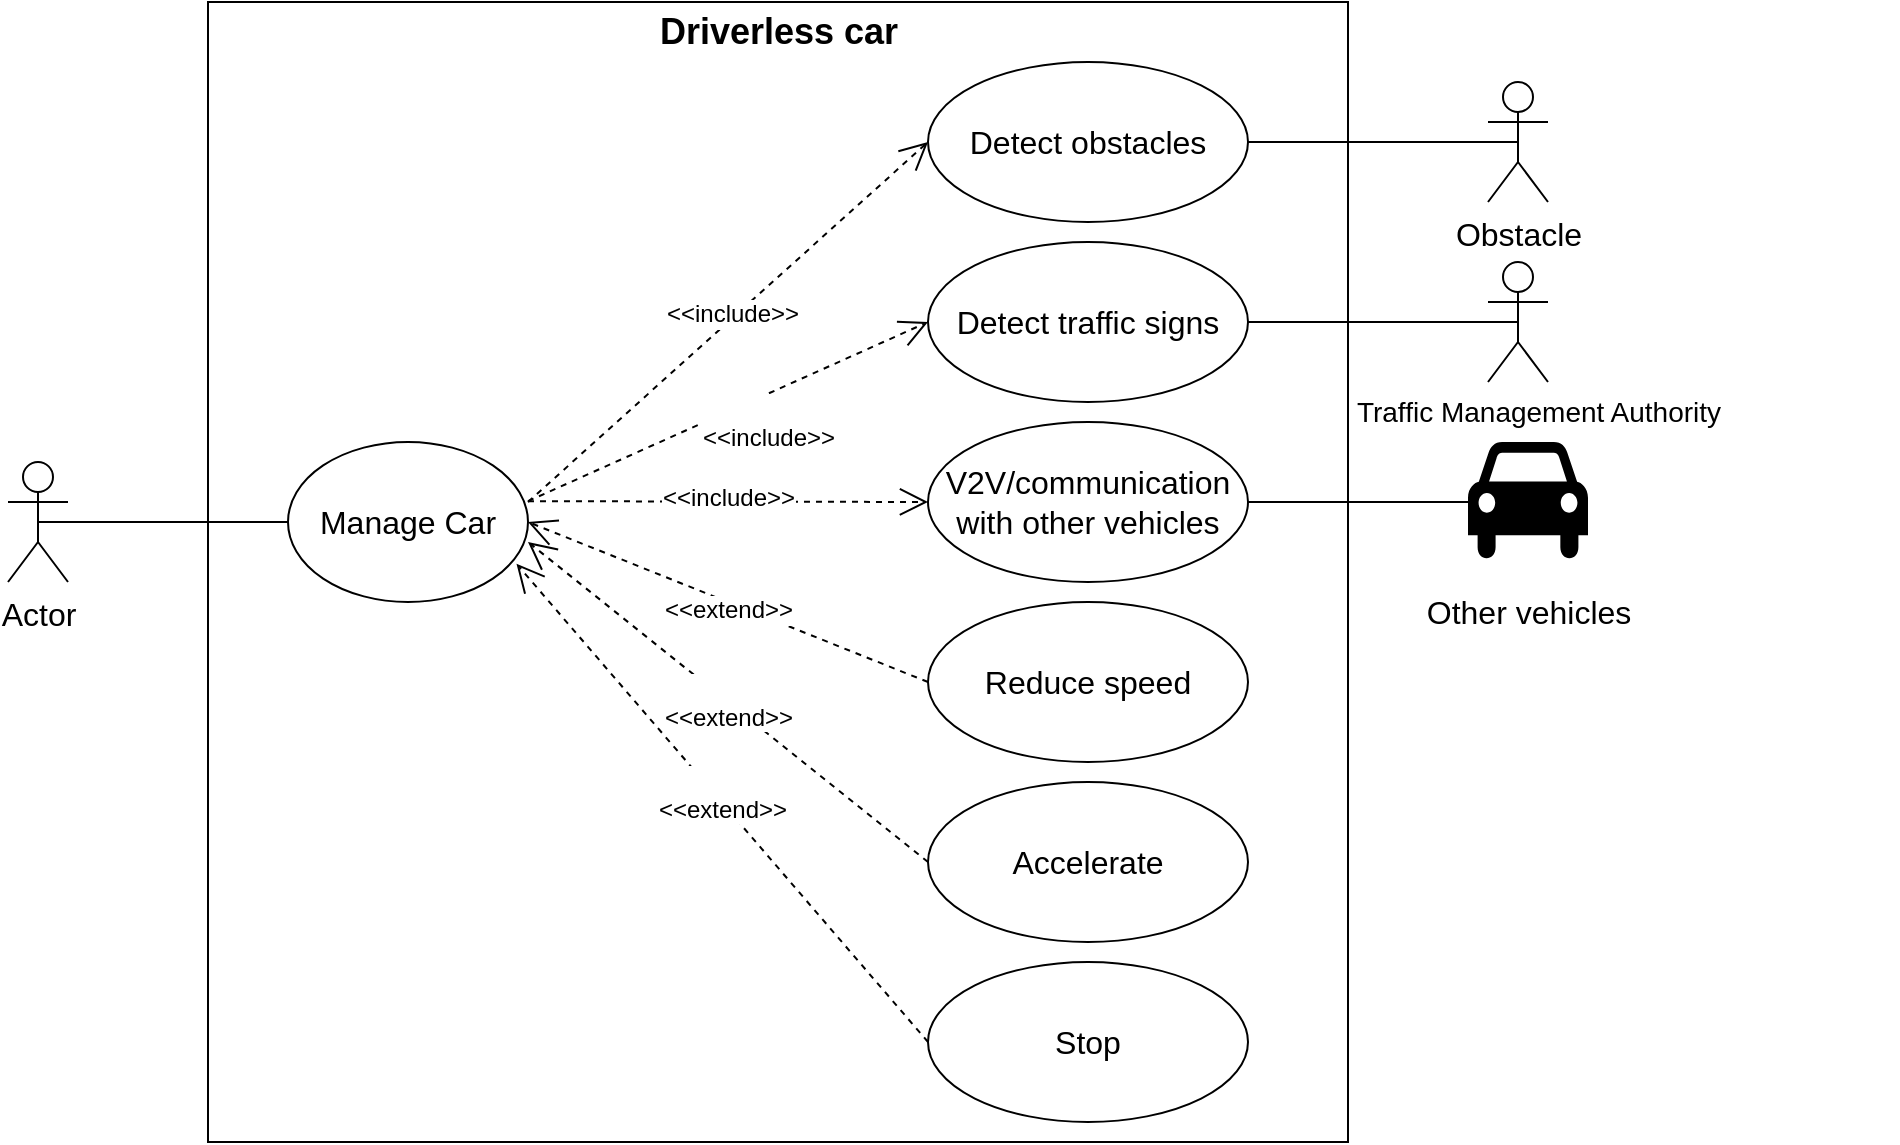 <mxfile version="20.5.2" type="github">
  <diagram id="jSq8YboeQ8LMeiUTRVl8" name="Page-1">
    <mxGraphModel dx="1221" dy="681" grid="1" gridSize="10" guides="1" tooltips="1" connect="1" arrows="1" fold="1" page="1" pageScale="1" pageWidth="850" pageHeight="1100" math="0" shadow="0">
      <root>
        <mxCell id="0" />
        <mxCell id="1" parent="0" />
        <mxCell id="NhqcHmSL0X8ifgXbSVVC-36" value="" style="group" parent="1" vertex="1" connectable="0">
          <mxGeometry x="80" y="260" width="945" height="570" as="geometry" />
        </mxCell>
        <mxCell id="NhqcHmSL0X8ifgXbSVVC-19" value="" style="group" parent="NhqcHmSL0X8ifgXbSVVC-36" vertex="1" connectable="0">
          <mxGeometry width="670" height="570" as="geometry" />
        </mxCell>
        <mxCell id="NhqcHmSL0X8ifgXbSVVC-1" value="" style="whiteSpace=wrap;html=1;aspect=fixed;" parent="NhqcHmSL0X8ifgXbSVVC-19" vertex="1">
          <mxGeometry x="100" width="570" height="570" as="geometry" />
        </mxCell>
        <mxCell id="NhqcHmSL0X8ifgXbSVVC-2" value="&lt;font style=&quot;font-size: 18px;&quot;&gt;&lt;b&gt;Driverless car&lt;/b&gt;&lt;/font&gt;" style="text;html=1;strokeColor=none;fillColor=none;align=center;verticalAlign=middle;whiteSpace=wrap;rounded=0;" parent="NhqcHmSL0X8ifgXbSVVC-19" vertex="1">
          <mxGeometry x="317.5" width="135" height="30" as="geometry" />
        </mxCell>
        <mxCell id="NhqcHmSL0X8ifgXbSVVC-3" value="Manage Car" style="ellipse;whiteSpace=wrap;html=1;fontSize=16;" parent="NhqcHmSL0X8ifgXbSVVC-19" vertex="1">
          <mxGeometry x="140" y="220" width="120" height="80" as="geometry" />
        </mxCell>
        <mxCell id="NhqcHmSL0X8ifgXbSVVC-4" value="Detect obstacles" style="ellipse;whiteSpace=wrap;html=1;fontSize=16;" parent="NhqcHmSL0X8ifgXbSVVC-19" vertex="1">
          <mxGeometry x="460" y="30" width="160" height="80" as="geometry" />
        </mxCell>
        <mxCell id="NhqcHmSL0X8ifgXbSVVC-5" value="V2V/communication&lt;br style=&quot;font-size: 16px;&quot;&gt;with other vehicles" style="ellipse;whiteSpace=wrap;html=1;fontSize=16;" parent="NhqcHmSL0X8ifgXbSVVC-19" vertex="1">
          <mxGeometry x="460" y="210" width="160" height="80" as="geometry" />
        </mxCell>
        <mxCell id="NhqcHmSL0X8ifgXbSVVC-6" value="Detect traffic signs" style="ellipse;whiteSpace=wrap;html=1;fontSize=16;" parent="NhqcHmSL0X8ifgXbSVVC-19" vertex="1">
          <mxGeometry x="460" y="120" width="160" height="80" as="geometry" />
        </mxCell>
        <mxCell id="NhqcHmSL0X8ifgXbSVVC-7" value="Stop" style="ellipse;whiteSpace=wrap;html=1;fontSize=16;" parent="NhqcHmSL0X8ifgXbSVVC-19" vertex="1">
          <mxGeometry x="460" y="480" width="160" height="80" as="geometry" />
        </mxCell>
        <mxCell id="NhqcHmSL0X8ifgXbSVVC-8" value="Accelerate" style="ellipse;whiteSpace=wrap;html=1;fontSize=16;" parent="NhqcHmSL0X8ifgXbSVVC-19" vertex="1">
          <mxGeometry x="460" y="390" width="160" height="80" as="geometry" />
        </mxCell>
        <mxCell id="NhqcHmSL0X8ifgXbSVVC-9" value="Reduce speed" style="ellipse;whiteSpace=wrap;html=1;fontSize=16;" parent="NhqcHmSL0X8ifgXbSVVC-19" vertex="1">
          <mxGeometry x="460" y="300" width="160" height="80" as="geometry" />
        </mxCell>
        <mxCell id="NhqcHmSL0X8ifgXbSVVC-10" value="&lt;font style=&quot;font-size: 12px;&quot;&gt;&amp;lt;&amp;lt;include&amp;gt;&amp;gt;&lt;/font&gt;" style="endArrow=open;endSize=12;dashed=1;html=1;rounded=0;entryX=0;entryY=0.5;entryDx=0;entryDy=0;strokeWidth=1;align=center;textDirection=ltr;" parent="NhqcHmSL0X8ifgXbSVVC-19" target="NhqcHmSL0X8ifgXbSVVC-4" edge="1">
          <mxGeometry x="0.035" y="2" width="160" relative="1" as="geometry">
            <mxPoint x="260" y="250" as="sourcePoint" />
            <mxPoint x="400" y="280" as="targetPoint" />
            <mxPoint as="offset" />
          </mxGeometry>
        </mxCell>
        <mxCell id="NhqcHmSL0X8ifgXbSVVC-11" value="&lt;font style=&quot;font-size: 12px;&quot;&gt;&lt;br&gt;&lt;span style=&quot;color: rgb(0, 0, 0); font-family: Helvetica; font-style: normal; font-variant-ligatures: normal; font-variant-caps: normal; font-weight: 400; letter-spacing: normal; orphans: 2; text-align: center; text-indent: 0px; text-transform: none; widows: 2; word-spacing: 0px; -webkit-text-stroke-width: 0px; background-color: rgb(255, 255, 255); text-decoration-thickness: initial; text-decoration-style: initial; text-decoration-color: initial; float: none; display: inline !important;&quot;&gt;&amp;lt;&amp;lt;extend&amp;gt;&amp;gt;&lt;/span&gt;&lt;br&gt;&lt;/font&gt;" style="endArrow=open;endSize=12;dashed=1;html=1;rounded=0;strokeWidth=1;exitX=0;exitY=0.5;exitDx=0;exitDy=0;entryX=0.952;entryY=0.761;entryDx=0;entryDy=0;entryPerimeter=0;" parent="NhqcHmSL0X8ifgXbSVVC-19" source="NhqcHmSL0X8ifgXbSVVC-7" target="NhqcHmSL0X8ifgXbSVVC-3" edge="1">
          <mxGeometry x="0.024" y="-3" width="160" relative="1" as="geometry">
            <mxPoint x="260" y="250" as="sourcePoint" />
            <mxPoint x="250" y="270" as="targetPoint" />
            <mxPoint as="offset" />
          </mxGeometry>
        </mxCell>
        <mxCell id="NhqcHmSL0X8ifgXbSVVC-12" value="&lt;font style=&quot;font-size: 12px;&quot;&gt;&lt;br&gt;&lt;span style=&quot;color: rgb(0, 0, 0); font-family: Helvetica; font-style: normal; font-variant-ligatures: normal; font-variant-caps: normal; font-weight: 400; letter-spacing: normal; orphans: 2; text-align: center; text-indent: 0px; text-transform: none; widows: 2; word-spacing: 0px; -webkit-text-stroke-width: 0px; background-color: rgb(255, 255, 255); text-decoration-thickness: initial; text-decoration-style: initial; text-decoration-color: initial; float: none; display: inline !important;&quot;&gt;&amp;lt;&amp;lt;extend&amp;gt;&amp;gt;&lt;/span&gt;&lt;br&gt;&lt;/font&gt;" style="endArrow=open;endSize=12;dashed=1;html=1;rounded=0;strokeWidth=1;exitX=0;exitY=0.5;exitDx=0;exitDy=0;" parent="NhqcHmSL0X8ifgXbSVVC-19" source="NhqcHmSL0X8ifgXbSVVC-8" edge="1">
          <mxGeometry width="160" relative="1" as="geometry">
            <mxPoint x="260" y="250" as="sourcePoint" />
            <mxPoint x="260" y="270" as="targetPoint" />
            <mxPoint as="offset" />
          </mxGeometry>
        </mxCell>
        <mxCell id="NhqcHmSL0X8ifgXbSVVC-13" value="&lt;font style=&quot;font-size: 12px;&quot;&gt;&amp;lt;&amp;lt;extend&amp;gt;&amp;gt;&lt;/font&gt;" style="endArrow=open;endSize=12;dashed=1;html=1;rounded=0;strokeWidth=1;exitX=0;exitY=0.5;exitDx=0;exitDy=0;entryX=1;entryY=0.5;entryDx=0;entryDy=0;" parent="NhqcHmSL0X8ifgXbSVVC-19" source="NhqcHmSL0X8ifgXbSVVC-9" target="NhqcHmSL0X8ifgXbSVVC-3" edge="1">
          <mxGeometry x="-0.018" y="4" width="160" relative="1" as="geometry">
            <mxPoint x="260" y="249.58" as="sourcePoint" />
            <mxPoint x="420" y="249.58" as="targetPoint" />
            <mxPoint as="offset" />
          </mxGeometry>
        </mxCell>
        <mxCell id="NhqcHmSL0X8ifgXbSVVC-14" value="&lt;font style=&quot;font-size: 12px;&quot;&gt;&lt;br&gt;&lt;span style=&quot;color: rgb(0, 0, 0); font-family: Helvetica; font-style: normal; font-variant-ligatures: normal; font-variant-caps: normal; font-weight: 400; letter-spacing: normal; orphans: 2; text-indent: 0px; text-transform: none; widows: 2; word-spacing: 0px; -webkit-text-stroke-width: 0px; background-color: rgb(255, 255, 255); text-decoration-thickness: initial; text-decoration-style: initial; text-decoration-color: initial; float: none; display: inline !important;&quot;&gt;&amp;lt;&amp;lt;include&amp;gt;&amp;gt;&lt;/span&gt;&lt;br&gt;&lt;/font&gt;" style="endArrow=open;endSize=12;dashed=1;html=1;rounded=0;strokeWidth=1;entryX=0;entryY=0.5;entryDx=0;entryDy=0;verticalAlign=middle;align=center;horizontal=1;" parent="NhqcHmSL0X8ifgXbSVVC-19" target="NhqcHmSL0X8ifgXbSVVC-5" edge="1">
          <mxGeometry x="-0.0" y="10" width="160" relative="1" as="geometry">
            <mxPoint x="260" y="249.58" as="sourcePoint" />
            <mxPoint x="420" y="249.58" as="targetPoint" />
            <mxPoint as="offset" />
          </mxGeometry>
        </mxCell>
        <mxCell id="NhqcHmSL0X8ifgXbSVVC-15" value="&lt;font style=&quot;font-size: 12px;&quot;&gt;&lt;br&gt;&lt;span style=&quot;color: rgb(0, 0, 0); font-family: Helvetica; font-style: normal; font-variant-ligatures: normal; font-variant-caps: normal; font-weight: 400; letter-spacing: normal; orphans: 2; text-align: center; text-indent: 0px; text-transform: none; widows: 2; word-spacing: 0px; -webkit-text-stroke-width: 0px; background-color: rgb(255, 255, 255); text-decoration-thickness: initial; text-decoration-style: initial; text-decoration-color: initial; float: none; display: inline !important;&quot;&gt;&amp;lt;&amp;lt;include&amp;gt;&amp;gt;&lt;/span&gt;&lt;br&gt;&lt;/font&gt;" style="endArrow=open;endSize=12;dashed=1;html=1;rounded=0;strokeWidth=1;entryX=0;entryY=0.5;entryDx=0;entryDy=0;" parent="NhqcHmSL0X8ifgXbSVVC-19" target="NhqcHmSL0X8ifgXbSVVC-6" edge="1">
          <mxGeometry x="0.147" y="-13" width="160" relative="1" as="geometry">
            <mxPoint x="260" y="249.58" as="sourcePoint" />
            <mxPoint x="420" y="249.58" as="targetPoint" />
            <mxPoint as="offset" />
          </mxGeometry>
        </mxCell>
        <mxCell id="NhqcHmSL0X8ifgXbSVVC-17" value="&lt;font style=&quot;font-size: 16px;&quot;&gt;Actor&lt;/font&gt;" style="shape=umlActor;verticalLabelPosition=bottom;verticalAlign=top;html=1;" parent="NhqcHmSL0X8ifgXbSVVC-19" vertex="1">
          <mxGeometry y="230" width="30" height="60" as="geometry" />
        </mxCell>
        <mxCell id="NhqcHmSL0X8ifgXbSVVC-20" value="&lt;font style=&quot;font-size: 16px;&quot;&gt;Obstacle&lt;/font&gt;" style="shape=umlActor;verticalLabelPosition=bottom;verticalAlign=top;html=1;labelPosition=center;align=center;" parent="NhqcHmSL0X8ifgXbSVVC-36" vertex="1">
          <mxGeometry x="740" y="40" width="30" height="60" as="geometry" />
        </mxCell>
        <mxCell id="NhqcHmSL0X8ifgXbSVVC-21" value="" style="shape=umlActor;verticalLabelPosition=bottom;verticalAlign=top;html=1;" parent="NhqcHmSL0X8ifgXbSVVC-36" vertex="1">
          <mxGeometry x="740" y="130" width="30" height="60" as="geometry" />
        </mxCell>
        <mxCell id="NhqcHmSL0X8ifgXbSVVC-32" value="" style="endArrow=none;html=1;rounded=0;strokeWidth=1;exitX=0.5;exitY=0.5;exitDx=0;exitDy=0;exitPerimeter=0;" parent="NhqcHmSL0X8ifgXbSVVC-36" source="NhqcHmSL0X8ifgXbSVVC-17" edge="1">
          <mxGeometry width="50" height="50" relative="1" as="geometry">
            <mxPoint x="240" y="300" as="sourcePoint" />
            <mxPoint x="140" y="260" as="targetPoint" />
          </mxGeometry>
        </mxCell>
        <mxCell id="NhqcHmSL0X8ifgXbSVVC-33" value="" style="endArrow=none;html=1;rounded=0;strokeWidth=1;entryX=0.5;entryY=0.5;entryDx=0;entryDy=0;entryPerimeter=0;exitX=1;exitY=0.5;exitDx=0;exitDy=0;" parent="NhqcHmSL0X8ifgXbSVVC-36" source="NhqcHmSL0X8ifgXbSVVC-4" target="NhqcHmSL0X8ifgXbSVVC-20" edge="1">
          <mxGeometry width="50" height="50" relative="1" as="geometry">
            <mxPoint x="240" y="300" as="sourcePoint" />
            <mxPoint x="290" y="250" as="targetPoint" />
          </mxGeometry>
        </mxCell>
        <mxCell id="NhqcHmSL0X8ifgXbSVVC-34" value="" style="endArrow=none;html=1;rounded=0;strokeWidth=1;entryX=1;entryY=0.5;entryDx=0;entryDy=0;" parent="NhqcHmSL0X8ifgXbSVVC-36" target="NhqcHmSL0X8ifgXbSVVC-5" edge="1">
          <mxGeometry width="50" height="50" relative="1" as="geometry">
            <mxPoint x="730" y="250" as="sourcePoint" />
            <mxPoint x="290" y="250" as="targetPoint" />
          </mxGeometry>
        </mxCell>
        <mxCell id="NhqcHmSL0X8ifgXbSVVC-35" value="" style="endArrow=none;html=1;rounded=0;strokeWidth=1;entryX=0.5;entryY=0.5;entryDx=0;entryDy=0;entryPerimeter=0;exitX=1;exitY=0.5;exitDx=0;exitDy=0;" parent="NhqcHmSL0X8ifgXbSVVC-36" source="NhqcHmSL0X8ifgXbSVVC-6" target="NhqcHmSL0X8ifgXbSVVC-21" edge="1">
          <mxGeometry width="50" height="50" relative="1" as="geometry">
            <mxPoint x="240" y="300" as="sourcePoint" />
            <mxPoint x="290" y="250" as="targetPoint" />
          </mxGeometry>
        </mxCell>
        <mxCell id="NhqcHmSL0X8ifgXbSVVC-37" value="" style="shape=mxgraph.signs.transportation.car_4;html=1;pointerEvents=1;fillColor=#000000;strokeColor=none;verticalLabelPosition=bottom;verticalAlign=top;align=center;sketch=0;" parent="NhqcHmSL0X8ifgXbSVVC-36" vertex="1">
          <mxGeometry x="730" y="220" width="60" height="60" as="geometry" />
        </mxCell>
        <mxCell id="NhqcHmSL0X8ifgXbSVVC-39" value="&lt;font style=&quot;font-size: 16px;&quot;&gt;Other vehicles&lt;/font&gt;" style="text;html=1;align=center;verticalAlign=middle;resizable=0;points=[];autosize=1;strokeColor=none;fillColor=none;" parent="NhqcHmSL0X8ifgXbSVVC-36" vertex="1">
          <mxGeometry x="695" y="290" width="130" height="30" as="geometry" />
        </mxCell>
        <mxCell id="6-m_iyLPAWnsVq7TZ028-4" value="&lt;span style=&quot;font-size: 14px;&quot;&gt;Traffic Management Authority&lt;/span&gt;" style="text;html=1;align=center;verticalAlign=middle;resizable=0;points=[];autosize=1;strokeColor=none;fillColor=none;fontSize=14;" vertex="1" parent="NhqcHmSL0X8ifgXbSVVC-36">
          <mxGeometry x="660" y="190" width="210" height="30" as="geometry" />
        </mxCell>
      </root>
    </mxGraphModel>
  </diagram>
</mxfile>
